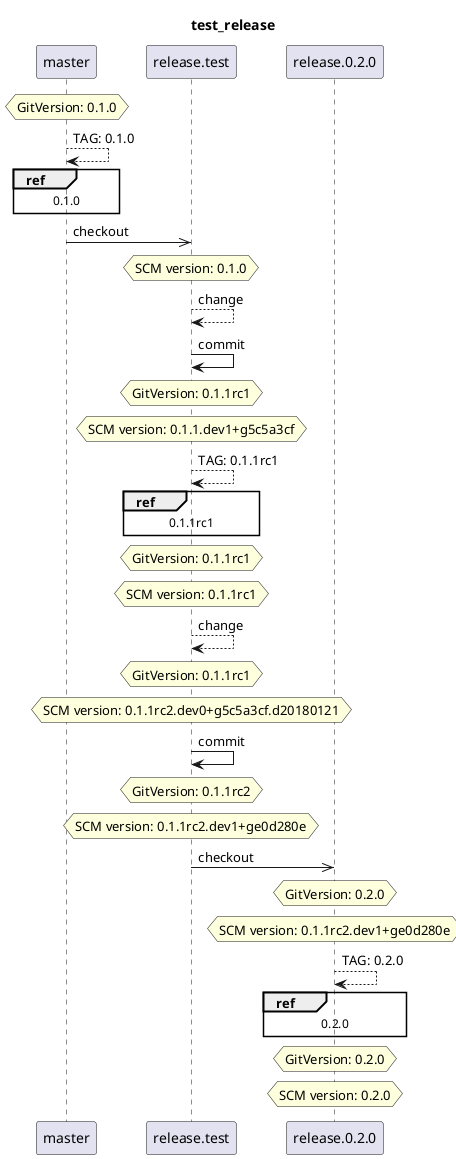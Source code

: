 @startuml
title test_release
skinparam ParticipantPadding 20
skinparam BoxPadding 10
participant master
hnote over master: GitVersion: 0.1.0
master --> master: TAG: 0.1.0
ref over master: 0.1.0
master ->> release.test: checkout
hnote over release.test: SCM version: 0.1.0
release.test --> release.test: change
release.test -> release.test: commit
hnote over release.test: GitVersion: 0.1.1rc1
hnote over release.test: SCM version: 0.1.1.dev1+g5c5a3cf
release.test --> release.test: TAG: 0.1.1rc1
ref over release.test: 0.1.1rc1
hnote over release.test: GitVersion: 0.1.1rc1
hnote over release.test: SCM version: 0.1.1rc1
release.test --> release.test: change
hnote over release.test: GitVersion: 0.1.1rc1
hnote over release.test: SCM version: 0.1.1rc2.dev0+g5c5a3cf.d20180121
release.test -> release.test: commit
hnote over release.test: GitVersion: 0.1.1rc2
hnote over release.test: SCM version: 0.1.1rc2.dev1+ge0d280e
release.test ->> release.0.2.0: checkout
hnote over release.0.2.0: GitVersion: 0.2.0
hnote over release.0.2.0: SCM version: 0.1.1rc2.dev1+ge0d280e
release.0.2.0 --> release.0.2.0: TAG: 0.2.0
ref over release.0.2.0: 0.2.0
hnote over release.0.2.0: GitVersion: 0.2.0
hnote over release.0.2.0: SCM version: 0.2.0
@enduml